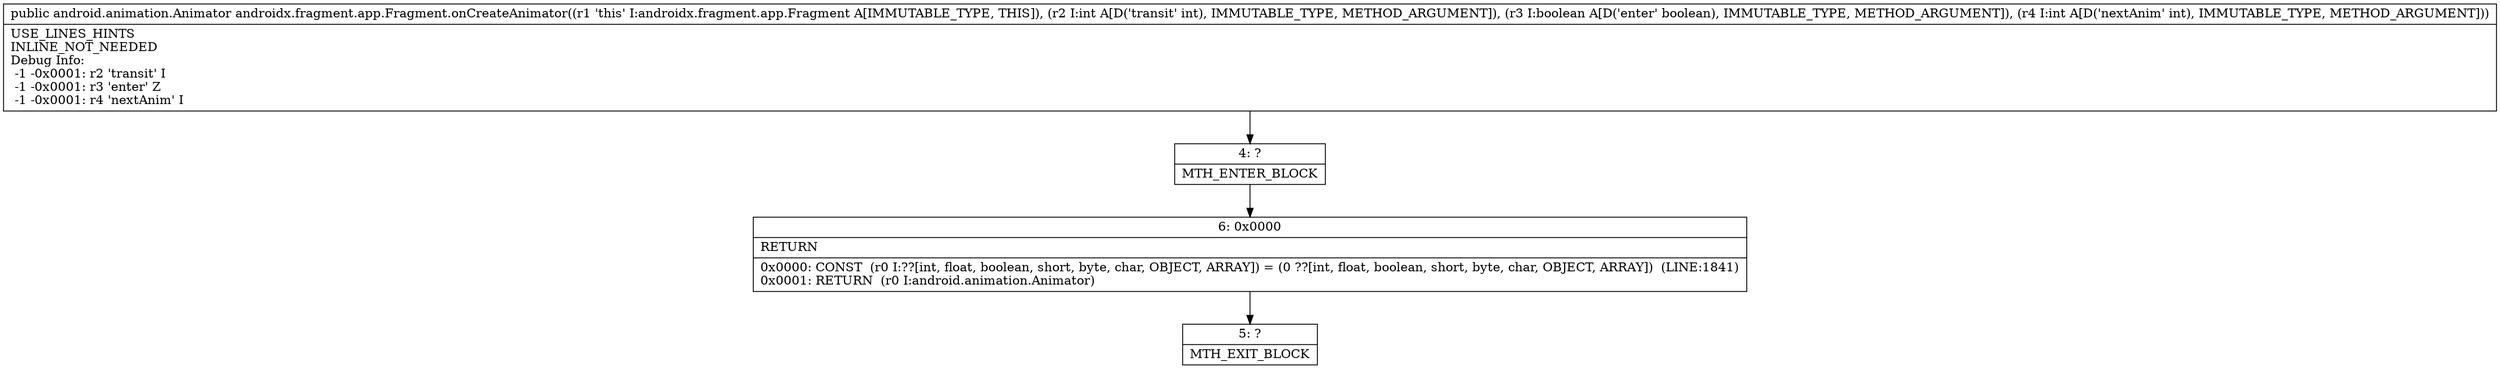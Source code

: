 digraph "CFG forandroidx.fragment.app.Fragment.onCreateAnimator(IZI)Landroid\/animation\/Animator;" {
Node_4 [shape=record,label="{4\:\ ?|MTH_ENTER_BLOCK\l}"];
Node_6 [shape=record,label="{6\:\ 0x0000|RETURN\l|0x0000: CONST  (r0 I:??[int, float, boolean, short, byte, char, OBJECT, ARRAY]) = (0 ??[int, float, boolean, short, byte, char, OBJECT, ARRAY])  (LINE:1841)\l0x0001: RETURN  (r0 I:android.animation.Animator) \l}"];
Node_5 [shape=record,label="{5\:\ ?|MTH_EXIT_BLOCK\l}"];
MethodNode[shape=record,label="{public android.animation.Animator androidx.fragment.app.Fragment.onCreateAnimator((r1 'this' I:androidx.fragment.app.Fragment A[IMMUTABLE_TYPE, THIS]), (r2 I:int A[D('transit' int), IMMUTABLE_TYPE, METHOD_ARGUMENT]), (r3 I:boolean A[D('enter' boolean), IMMUTABLE_TYPE, METHOD_ARGUMENT]), (r4 I:int A[D('nextAnim' int), IMMUTABLE_TYPE, METHOD_ARGUMENT]))  | USE_LINES_HINTS\lINLINE_NOT_NEEDED\lDebug Info:\l  \-1 \-0x0001: r2 'transit' I\l  \-1 \-0x0001: r3 'enter' Z\l  \-1 \-0x0001: r4 'nextAnim' I\l}"];
MethodNode -> Node_4;Node_4 -> Node_6;
Node_6 -> Node_5;
}


